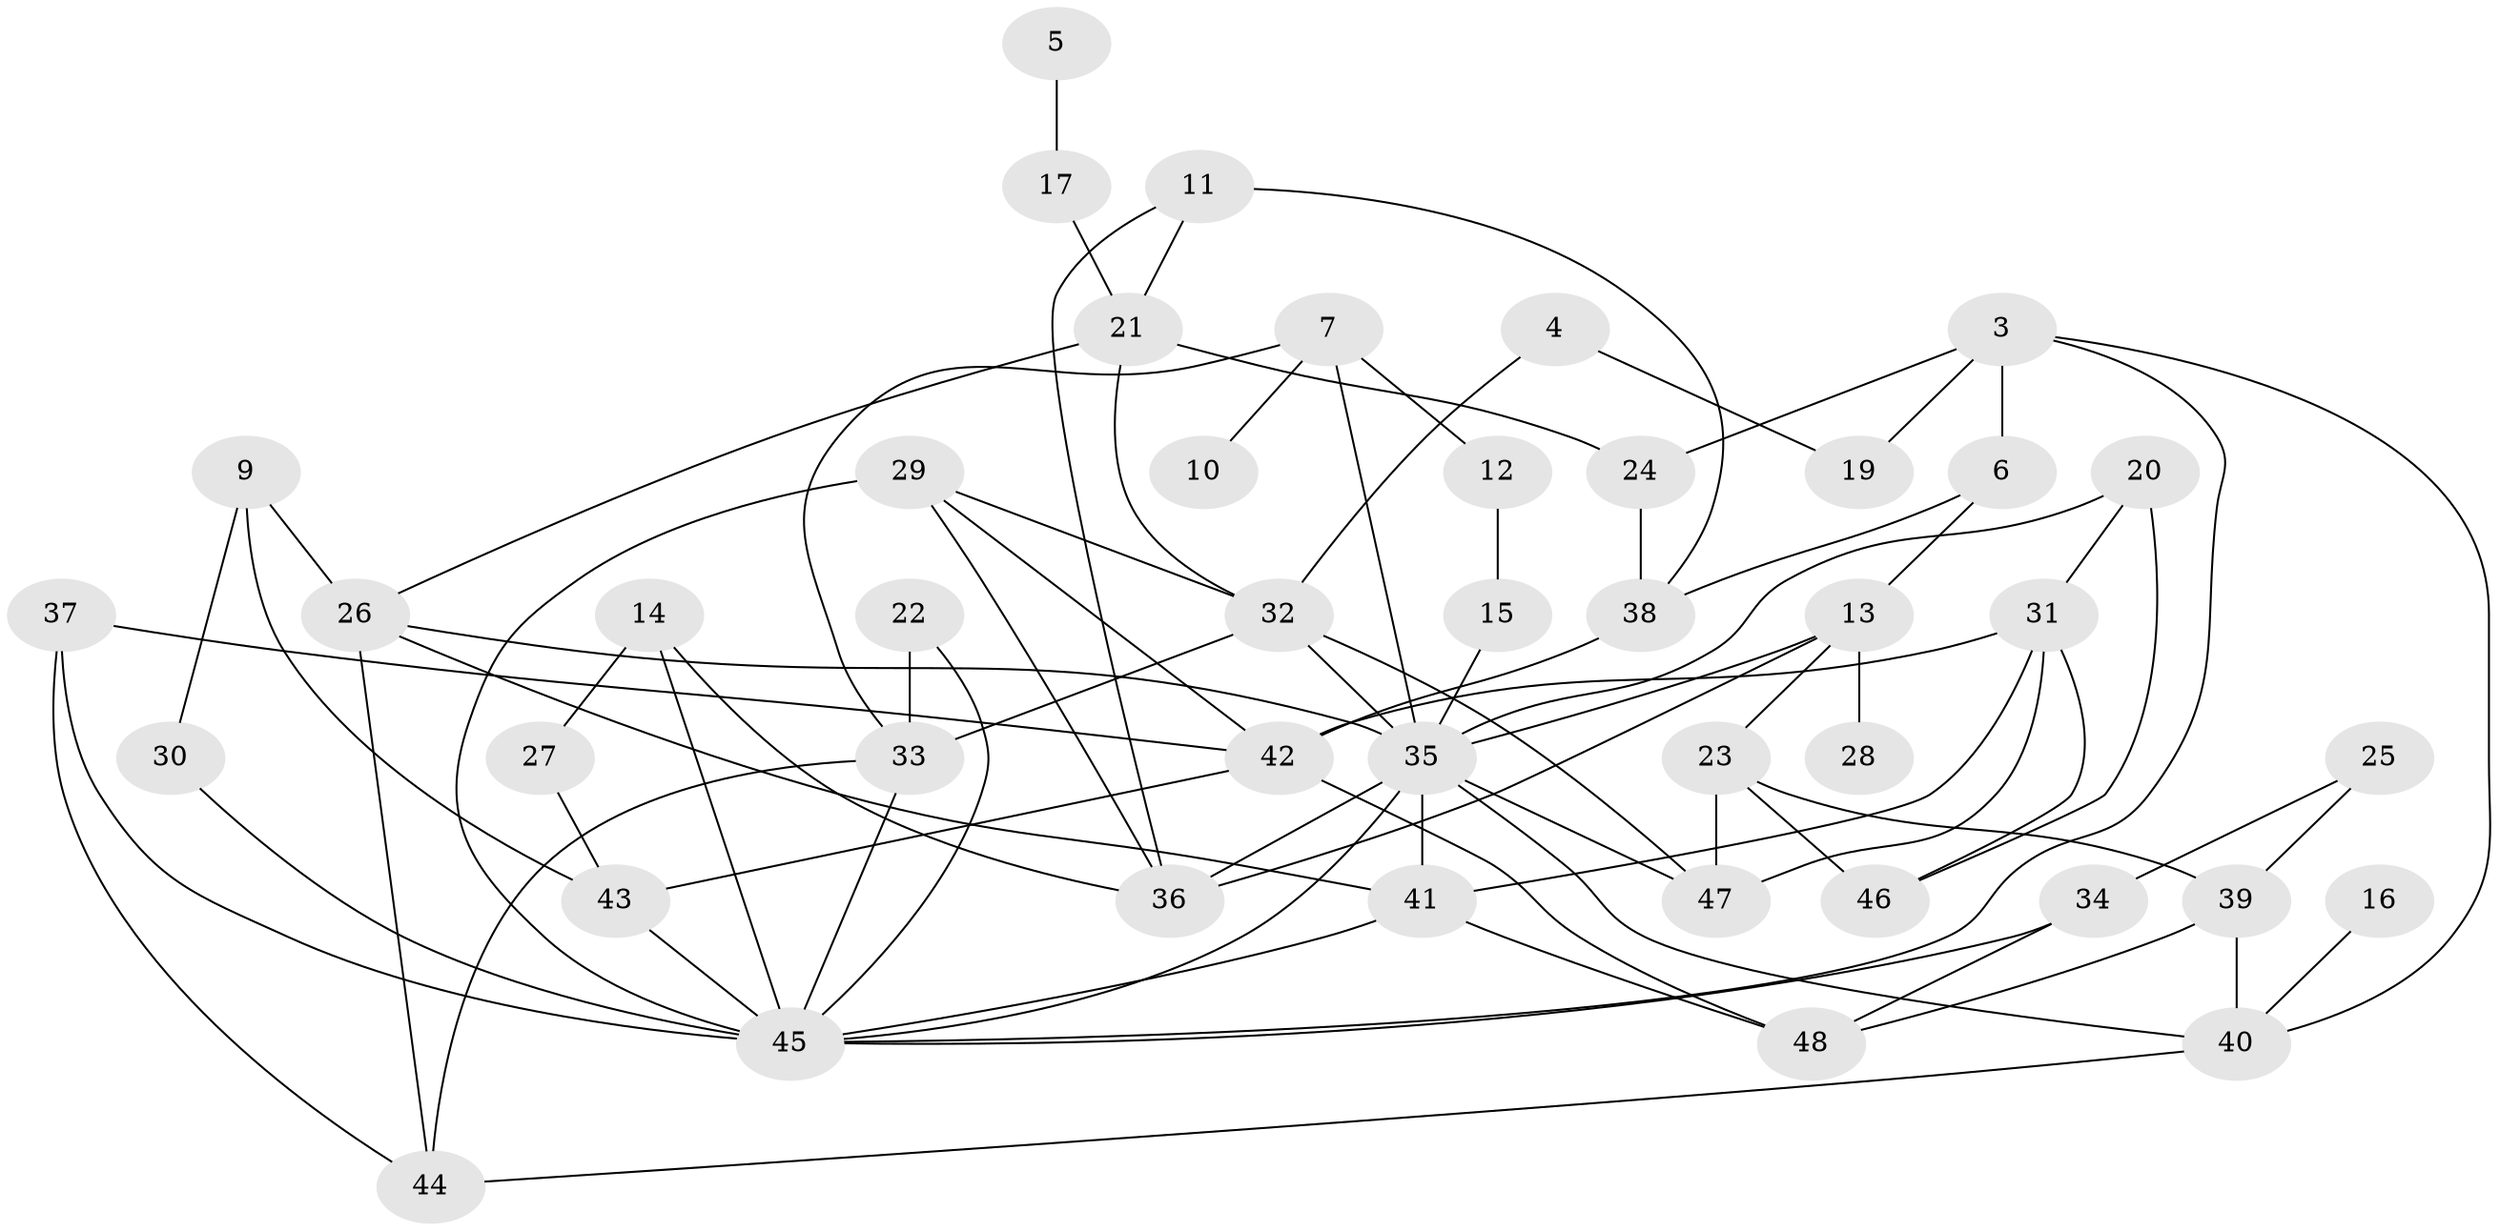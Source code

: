 // original degree distribution, {3: 0.18947368421052632, 2: 0.3263157894736842, 0: 0.042105263157894736, 1: 0.15789473684210525, 5: 0.08421052631578947, 4: 0.1368421052631579, 6: 0.042105263157894736, 8: 0.010526315789473684, 7: 0.010526315789473684}
// Generated by graph-tools (version 1.1) at 2025/00/03/09/25 03:00:42]
// undirected, 44 vertices, 82 edges
graph export_dot {
graph [start="1"]
  node [color=gray90,style=filled];
  3;
  4;
  5;
  6;
  7;
  9;
  10;
  11;
  12;
  13;
  14;
  15;
  16;
  17;
  19;
  20;
  21;
  22;
  23;
  24;
  25;
  26;
  27;
  28;
  29;
  30;
  31;
  32;
  33;
  34;
  35;
  36;
  37;
  38;
  39;
  40;
  41;
  42;
  43;
  44;
  45;
  46;
  47;
  48;
  3 -- 6 [weight=1.0];
  3 -- 19 [weight=1.0];
  3 -- 24 [weight=1.0];
  3 -- 40 [weight=1.0];
  3 -- 45 [weight=1.0];
  4 -- 19 [weight=1.0];
  4 -- 32 [weight=1.0];
  5 -- 17 [weight=1.0];
  6 -- 13 [weight=1.0];
  6 -- 38 [weight=1.0];
  7 -- 10 [weight=1.0];
  7 -- 12 [weight=1.0];
  7 -- 33 [weight=1.0];
  7 -- 35 [weight=1.0];
  9 -- 26 [weight=1.0];
  9 -- 30 [weight=1.0];
  9 -- 43 [weight=1.0];
  11 -- 21 [weight=1.0];
  11 -- 36 [weight=1.0];
  11 -- 38 [weight=1.0];
  12 -- 15 [weight=1.0];
  13 -- 23 [weight=1.0];
  13 -- 28 [weight=1.0];
  13 -- 35 [weight=1.0];
  13 -- 36 [weight=1.0];
  14 -- 27 [weight=1.0];
  14 -- 36 [weight=1.0];
  14 -- 45 [weight=1.0];
  15 -- 35 [weight=1.0];
  16 -- 40 [weight=1.0];
  17 -- 21 [weight=1.0];
  20 -- 31 [weight=1.0];
  20 -- 35 [weight=1.0];
  20 -- 46 [weight=1.0];
  21 -- 24 [weight=1.0];
  21 -- 26 [weight=1.0];
  21 -- 32 [weight=1.0];
  22 -- 33 [weight=1.0];
  22 -- 45 [weight=1.0];
  23 -- 39 [weight=1.0];
  23 -- 46 [weight=1.0];
  23 -- 47 [weight=1.0];
  24 -- 38 [weight=1.0];
  25 -- 34 [weight=1.0];
  25 -- 39 [weight=1.0];
  26 -- 35 [weight=1.0];
  26 -- 41 [weight=1.0];
  26 -- 44 [weight=1.0];
  27 -- 43 [weight=1.0];
  29 -- 32 [weight=1.0];
  29 -- 36 [weight=1.0];
  29 -- 42 [weight=1.0];
  29 -- 45 [weight=2.0];
  30 -- 45 [weight=1.0];
  31 -- 41 [weight=1.0];
  31 -- 42 [weight=1.0];
  31 -- 46 [weight=1.0];
  31 -- 47 [weight=1.0];
  32 -- 33 [weight=2.0];
  32 -- 35 [weight=1.0];
  32 -- 47 [weight=1.0];
  33 -- 44 [weight=1.0];
  33 -- 45 [weight=1.0];
  34 -- 45 [weight=1.0];
  34 -- 48 [weight=1.0];
  35 -- 36 [weight=1.0];
  35 -- 40 [weight=1.0];
  35 -- 41 [weight=1.0];
  35 -- 45 [weight=1.0];
  35 -- 47 [weight=1.0];
  37 -- 42 [weight=1.0];
  37 -- 44 [weight=1.0];
  37 -- 45 [weight=1.0];
  38 -- 42 [weight=1.0];
  39 -- 40 [weight=1.0];
  39 -- 48 [weight=1.0];
  40 -- 44 [weight=1.0];
  41 -- 45 [weight=1.0];
  41 -- 48 [weight=1.0];
  42 -- 43 [weight=1.0];
  42 -- 48 [weight=1.0];
  43 -- 45 [weight=1.0];
}
